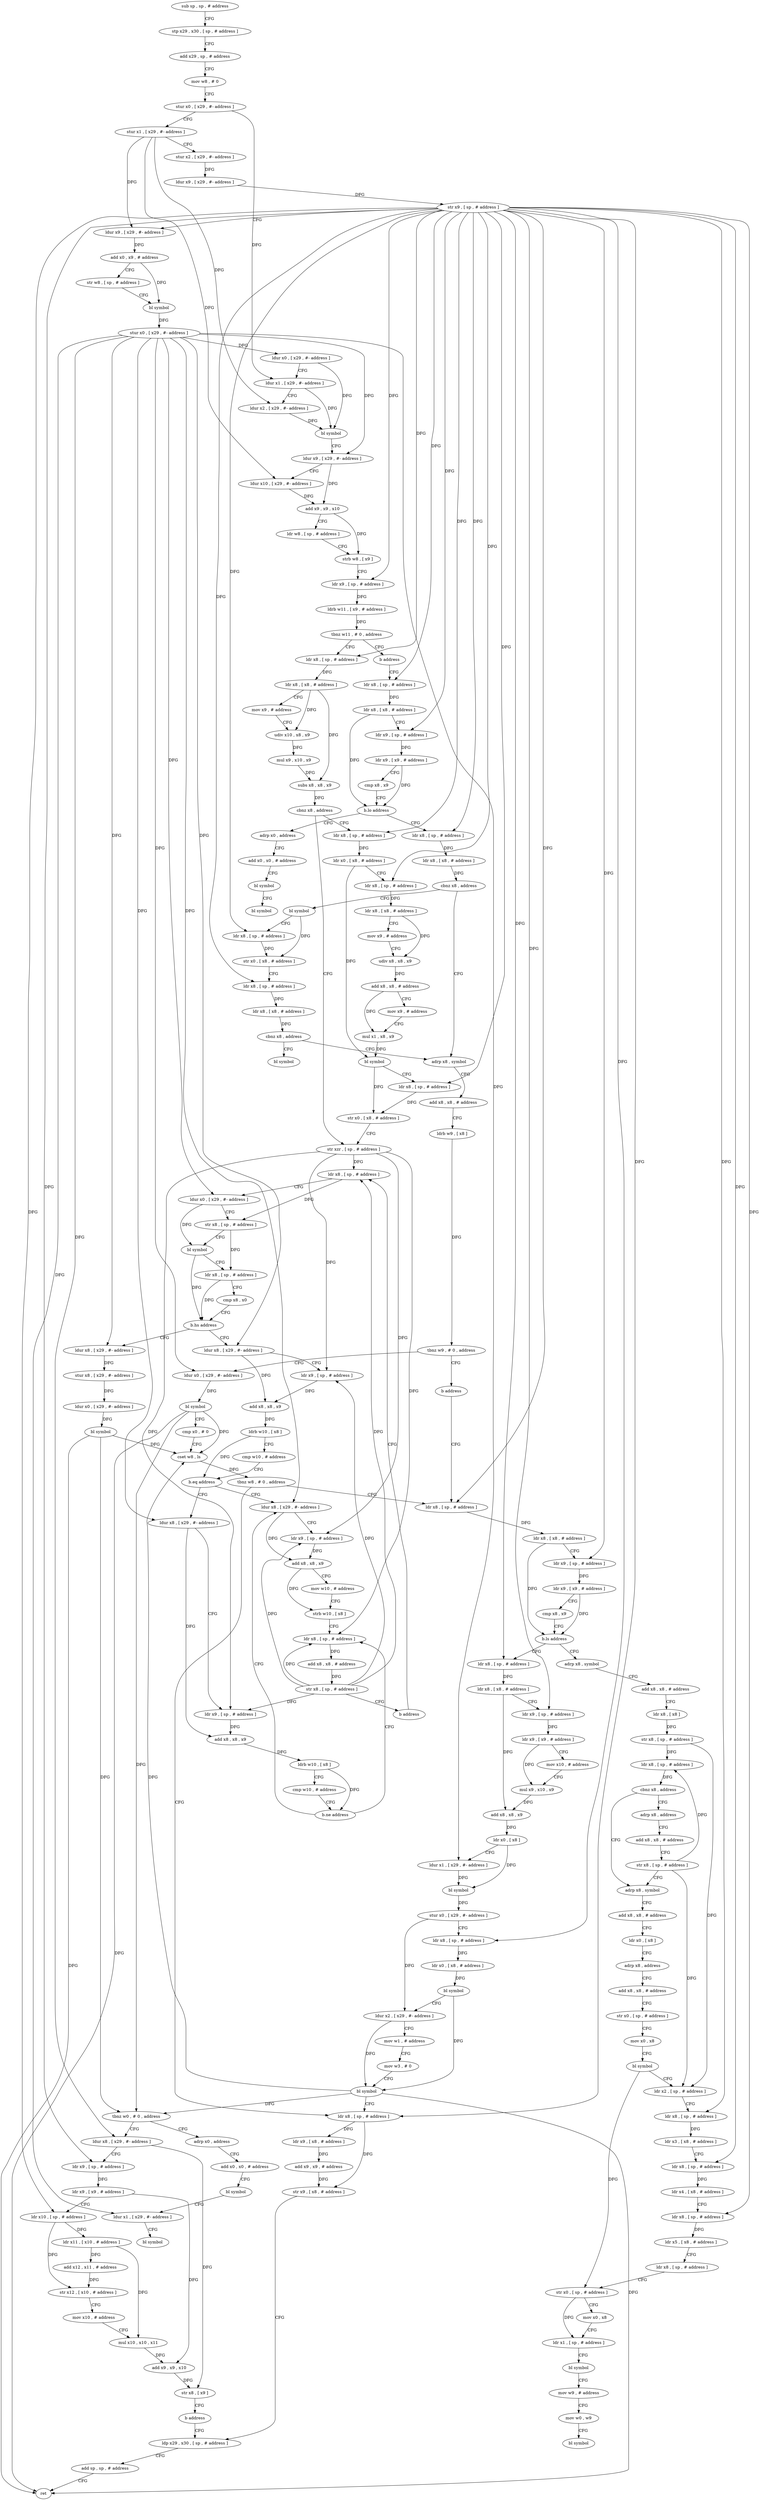 digraph "func" {
"4218484" [label = "sub sp , sp , # address" ]
"4218488" [label = "stp x29 , x30 , [ sp , # address ]" ]
"4218492" [label = "add x29 , sp , # address" ]
"4218496" [label = "mov w8 , # 0" ]
"4218500" [label = "stur x0 , [ x29 , #- address ]" ]
"4218504" [label = "stur x1 , [ x29 , #- address ]" ]
"4218508" [label = "stur x2 , [ x29 , #- address ]" ]
"4218512" [label = "ldur x9 , [ x29 , #- address ]" ]
"4218516" [label = "str x9 , [ sp , # address ]" ]
"4218520" [label = "ldur x9 , [ x29 , #- address ]" ]
"4218524" [label = "add x0 , x9 , # address" ]
"4218528" [label = "str w8 , [ sp , # address ]" ]
"4218532" [label = "bl symbol" ]
"4218536" [label = "stur x0 , [ x29 , #- address ]" ]
"4218540" [label = "ldur x0 , [ x29 , #- address ]" ]
"4218544" [label = "ldur x1 , [ x29 , #- address ]" ]
"4218548" [label = "ldur x2 , [ x29 , #- address ]" ]
"4218552" [label = "bl symbol" ]
"4218556" [label = "ldur x9 , [ x29 , #- address ]" ]
"4218560" [label = "ldur x10 , [ x29 , #- address ]" ]
"4218564" [label = "add x9 , x9 , x10" ]
"4218568" [label = "ldr w8 , [ sp , # address ]" ]
"4218572" [label = "strb w8 , [ x9 ]" ]
"4218576" [label = "ldr x9 , [ sp , # address ]" ]
"4218580" [label = "ldrb w11 , [ x9 , # address ]" ]
"4218584" [label = "tbnz w11 , # 0 , address" ]
"4218592" [label = "ldr x8 , [ sp , # address ]" ]
"4218588" [label = "b address" ]
"4218596" [label = "ldr x8 , [ x8 , # address ]" ]
"4218600" [label = "mov x9 , # address" ]
"4218604" [label = "udiv x10 , x8 , x9" ]
"4218608" [label = "mul x9 , x10 , x9" ]
"4218612" [label = "subs x8 , x8 , x9" ]
"4218616" [label = "cbnz x8 , address" ]
"4218668" [label = "str xzr , [ sp , # address ]" ]
"4218620" [label = "ldr x8 , [ sp , # address ]" ]
"4218872" [label = "ldr x8 , [ sp , # address ]" ]
"4218672" [label = "ldr x8 , [ sp , # address ]" ]
"4218624" [label = "ldr x0 , [ x8 , # address ]" ]
"4218628" [label = "ldr x8 , [ sp , # address ]" ]
"4218632" [label = "ldr x8 , [ x8 , # address ]" ]
"4218636" [label = "mov x9 , # address" ]
"4218640" [label = "udiv x8 , x8 , x9" ]
"4218644" [label = "add x8 , x8 , # address" ]
"4218648" [label = "mov x9 , # address" ]
"4218652" [label = "mul x1 , x8 , x9" ]
"4218656" [label = "bl symbol" ]
"4218660" [label = "ldr x8 , [ sp , # address ]" ]
"4218664" [label = "str x0 , [ x8 , # address ]" ]
"4218876" [label = "ldr x8 , [ x8 , # address ]" ]
"4218880" [label = "ldr x9 , [ sp , # address ]" ]
"4218884" [label = "ldr x9 , [ x9 , # address ]" ]
"4218888" [label = "cmp x8 , x9" ]
"4218892" [label = "b.lo address" ]
"4218912" [label = "ldr x8 , [ sp , # address ]" ]
"4218896" [label = "adrp x0 , address" ]
"4218784" [label = "ldur x8 , [ x29 , #- address ]" ]
"4218788" [label = "stur x8 , [ x29 , #- address ]" ]
"4218792" [label = "ldur x0 , [ x29 , #- address ]" ]
"4218796" [label = "bl symbol" ]
"4218800" [label = "tbnz w0 , # 0 , address" ]
"4218824" [label = "ldur x8 , [ x29 , #- address ]" ]
"4218804" [label = "adrp x0 , address" ]
"4218700" [label = "ldur x8 , [ x29 , #- address ]" ]
"4218704" [label = "ldr x9 , [ sp , # address ]" ]
"4218708" [label = "add x8 , x8 , x9" ]
"4218712" [label = "ldrb w10 , [ x8 ]" ]
"4218716" [label = "cmp w10 , # address" ]
"4218720" [label = "b.eq address" ]
"4218748" [label = "ldur x8 , [ x29 , #- address ]" ]
"4218724" [label = "ldur x8 , [ x29 , #- address ]" ]
"4218916" [label = "ldr x8 , [ x8 , # address ]" ]
"4218920" [label = "cbnz x8 , address" ]
"4218952" [label = "adrp x8 , symbol" ]
"4218924" [label = "bl symbol" ]
"4218900" [label = "add x0 , x0 , # address" ]
"4218904" [label = "bl symbol" ]
"4218908" [label = "bl symbol" ]
"4218828" [label = "ldr x9 , [ sp , # address ]" ]
"4218832" [label = "ldr x9 , [ x9 , # address ]" ]
"4218836" [label = "ldr x10 , [ sp , # address ]" ]
"4218840" [label = "ldr x11 , [ x10 , # address ]" ]
"4218844" [label = "add x12 , x11 , # address" ]
"4218848" [label = "str x12 , [ x10 , # address ]" ]
"4218852" [label = "mov x10 , # address" ]
"4218856" [label = "mul x10 , x10 , x11" ]
"4218860" [label = "add x9 , x9 , x10" ]
"4218864" [label = "str x8 , [ x9 ]" ]
"4218868" [label = "b address" ]
"4219232" [label = "ldp x29 , x30 , [ sp , # address ]" ]
"4218808" [label = "add x0 , x0 , # address" ]
"4218812" [label = "bl symbol" ]
"4218816" [label = "ldur x1 , [ x29 , #- address ]" ]
"4218820" [label = "bl symbol" ]
"4218752" [label = "ldr x9 , [ sp , # address ]" ]
"4218756" [label = "add x8 , x8 , x9" ]
"4218760" [label = "mov w10 , # address" ]
"4218764" [label = "strb w10 , [ x8 ]" ]
"4218768" [label = "ldr x8 , [ sp , # address ]" ]
"4218728" [label = "ldr x9 , [ sp , # address ]" ]
"4218732" [label = "add x8 , x8 , x9" ]
"4218736" [label = "ldrb w10 , [ x8 ]" ]
"4218740" [label = "cmp w10 , # address" ]
"4218744" [label = "b.ne address" ]
"4218956" [label = "add x8 , x8 , # address" ]
"4218960" [label = "ldrb w9 , [ x8 ]" ]
"4218964" [label = "tbnz w9 , # 0 , address" ]
"4218972" [label = "ldur x0 , [ x29 , #- address ]" ]
"4218968" [label = "b address" ]
"4218928" [label = "ldr x8 , [ sp , # address ]" ]
"4218932" [label = "str x0 , [ x8 , # address ]" ]
"4218936" [label = "ldr x8 , [ sp , # address ]" ]
"4218940" [label = "ldr x8 , [ x8 , # address ]" ]
"4218944" [label = "cbnz x8 , address" ]
"4218948" [label = "bl symbol" ]
"4219236" [label = "add sp , sp , # address" ]
"4219240" [label = "ret" ]
"4218676" [label = "ldur x0 , [ x29 , #- address ]" ]
"4218680" [label = "str x8 , [ sp , # address ]" ]
"4218684" [label = "bl symbol" ]
"4218688" [label = "ldr x8 , [ sp , # address ]" ]
"4218692" [label = "cmp x8 , x0" ]
"4218696" [label = "b.hs address" ]
"4218772" [label = "add x8 , x8 , # address" ]
"4218776" [label = "str x8 , [ sp , # address ]" ]
"4218780" [label = "b address" ]
"4218976" [label = "bl symbol" ]
"4218980" [label = "cmp x0 , # 0" ]
"4218984" [label = "cset w8 , ls" ]
"4218988" [label = "tbnz w8 , # 0 , address" ]
"4219216" [label = "ldr x8 , [ sp , # address ]" ]
"4218992" [label = "ldr x8 , [ sp , # address ]" ]
"4219220" [label = "ldr x9 , [ x8 , # address ]" ]
"4219224" [label = "add x9 , x9 , # address" ]
"4219228" [label = "str x9 , [ x8 , # address ]" ]
"4218996" [label = "ldr x8 , [ x8 , # address ]" ]
"4219000" [label = "ldr x9 , [ sp , # address ]" ]
"4219004" [label = "ldr x9 , [ x9 , # address ]" ]
"4219008" [label = "cmp x8 , x9" ]
"4219012" [label = "b.ls address" ]
"4219144" [label = "ldr x8 , [ sp , # address ]" ]
"4219016" [label = "adrp x8 , symbol" ]
"4219148" [label = "ldr x8 , [ x8 , # address ]" ]
"4219152" [label = "ldr x9 , [ sp , # address ]" ]
"4219156" [label = "ldr x9 , [ x9 , # address ]" ]
"4219160" [label = "mov x10 , # address" ]
"4219164" [label = "mul x9 , x10 , x9" ]
"4219168" [label = "add x8 , x8 , x9" ]
"4219172" [label = "ldr x0 , [ x8 ]" ]
"4219176" [label = "ldur x1 , [ x29 , #- address ]" ]
"4219180" [label = "bl symbol" ]
"4219184" [label = "stur x0 , [ x29 , #- address ]" ]
"4219188" [label = "ldr x8 , [ sp , # address ]" ]
"4219192" [label = "ldr x0 , [ x8 , # address ]" ]
"4219196" [label = "bl symbol" ]
"4219200" [label = "ldur x2 , [ x29 , #- address ]" ]
"4219204" [label = "mov w1 , # address" ]
"4219208" [label = "mov w3 , # 0" ]
"4219212" [label = "bl symbol" ]
"4219020" [label = "add x8 , x8 , # address" ]
"4219024" [label = "ldr x8 , [ x8 ]" ]
"4219028" [label = "str x8 , [ sp , # address ]" ]
"4219032" [label = "ldr x8 , [ sp , # address ]" ]
"4219036" [label = "cbnz x8 , address" ]
"4219052" [label = "adrp x8 , symbol" ]
"4219040" [label = "adrp x8 , address" ]
"4219056" [label = "add x8 , x8 , # address" ]
"4219060" [label = "ldr x0 , [ x8 ]" ]
"4219064" [label = "adrp x8 , address" ]
"4219068" [label = "add x8 , x8 , # address" ]
"4219072" [label = "str x0 , [ sp , # address ]" ]
"4219076" [label = "mov x0 , x8" ]
"4219080" [label = "bl symbol" ]
"4219084" [label = "ldr x2 , [ sp , # address ]" ]
"4219088" [label = "ldr x8 , [ sp , # address ]" ]
"4219092" [label = "ldr x3 , [ x8 , # address ]" ]
"4219096" [label = "ldr x8 , [ sp , # address ]" ]
"4219100" [label = "ldr x4 , [ x8 , # address ]" ]
"4219104" [label = "ldr x8 , [ sp , # address ]" ]
"4219108" [label = "ldr x5 , [ x8 , # address ]" ]
"4219112" [label = "ldr x8 , [ sp , # address ]" ]
"4219116" [label = "str x0 , [ sp , # address ]" ]
"4219120" [label = "mov x0 , x8" ]
"4219124" [label = "ldr x1 , [ sp , # address ]" ]
"4219128" [label = "bl symbol" ]
"4219132" [label = "mov w9 , # address" ]
"4219136" [label = "mov w0 , w9" ]
"4219140" [label = "bl symbol" ]
"4219044" [label = "add x8 , x8 , # address" ]
"4219048" [label = "str x8 , [ sp , # address ]" ]
"4218484" -> "4218488" [ label = "CFG" ]
"4218488" -> "4218492" [ label = "CFG" ]
"4218492" -> "4218496" [ label = "CFG" ]
"4218496" -> "4218500" [ label = "CFG" ]
"4218500" -> "4218504" [ label = "CFG" ]
"4218500" -> "4218544" [ label = "DFG" ]
"4218504" -> "4218508" [ label = "CFG" ]
"4218504" -> "4218520" [ label = "DFG" ]
"4218504" -> "4218548" [ label = "DFG" ]
"4218504" -> "4218560" [ label = "DFG" ]
"4218508" -> "4218512" [ label = "DFG" ]
"4218512" -> "4218516" [ label = "DFG" ]
"4218516" -> "4218520" [ label = "CFG" ]
"4218516" -> "4218576" [ label = "DFG" ]
"4218516" -> "4218592" [ label = "DFG" ]
"4218516" -> "4218620" [ label = "DFG" ]
"4218516" -> "4218628" [ label = "DFG" ]
"4218516" -> "4218660" [ label = "DFG" ]
"4218516" -> "4218872" [ label = "DFG" ]
"4218516" -> "4218880" [ label = "DFG" ]
"4218516" -> "4218912" [ label = "DFG" ]
"4218516" -> "4218928" [ label = "DFG" ]
"4218516" -> "4218936" [ label = "DFG" ]
"4218516" -> "4218828" [ label = "DFG" ]
"4218516" -> "4218836" [ label = "DFG" ]
"4218516" -> "4218992" [ label = "DFG" ]
"4218516" -> "4219000" [ label = "DFG" ]
"4218516" -> "4219144" [ label = "DFG" ]
"4218516" -> "4219152" [ label = "DFG" ]
"4218516" -> "4219188" [ label = "DFG" ]
"4218516" -> "4219216" [ label = "DFG" ]
"4218516" -> "4219088" [ label = "DFG" ]
"4218516" -> "4219096" [ label = "DFG" ]
"4218516" -> "4219104" [ label = "DFG" ]
"4218520" -> "4218524" [ label = "DFG" ]
"4218524" -> "4218528" [ label = "CFG" ]
"4218524" -> "4218532" [ label = "DFG" ]
"4218528" -> "4218532" [ label = "CFG" ]
"4218532" -> "4218536" [ label = "DFG" ]
"4218536" -> "4218540" [ label = "DFG" ]
"4218536" -> "4218556" [ label = "DFG" ]
"4218536" -> "4218676" [ label = "DFG" ]
"4218536" -> "4218784" [ label = "DFG" ]
"4218536" -> "4218700" [ label = "DFG" ]
"4218536" -> "4218824" [ label = "DFG" ]
"4218536" -> "4218816" [ label = "DFG" ]
"4218536" -> "4218748" [ label = "DFG" ]
"4218536" -> "4218724" [ label = "DFG" ]
"4218536" -> "4218972" [ label = "DFG" ]
"4218536" -> "4219176" [ label = "DFG" ]
"4218540" -> "4218544" [ label = "CFG" ]
"4218540" -> "4218552" [ label = "DFG" ]
"4218544" -> "4218548" [ label = "CFG" ]
"4218544" -> "4218552" [ label = "DFG" ]
"4218548" -> "4218552" [ label = "DFG" ]
"4218552" -> "4218556" [ label = "CFG" ]
"4218556" -> "4218560" [ label = "CFG" ]
"4218556" -> "4218564" [ label = "DFG" ]
"4218560" -> "4218564" [ label = "DFG" ]
"4218564" -> "4218568" [ label = "CFG" ]
"4218564" -> "4218572" [ label = "DFG" ]
"4218568" -> "4218572" [ label = "CFG" ]
"4218572" -> "4218576" [ label = "CFG" ]
"4218576" -> "4218580" [ label = "DFG" ]
"4218580" -> "4218584" [ label = "DFG" ]
"4218584" -> "4218592" [ label = "CFG" ]
"4218584" -> "4218588" [ label = "CFG" ]
"4218592" -> "4218596" [ label = "DFG" ]
"4218588" -> "4218872" [ label = "CFG" ]
"4218596" -> "4218600" [ label = "CFG" ]
"4218596" -> "4218604" [ label = "DFG" ]
"4218596" -> "4218612" [ label = "DFG" ]
"4218600" -> "4218604" [ label = "CFG" ]
"4218604" -> "4218608" [ label = "DFG" ]
"4218608" -> "4218612" [ label = "DFG" ]
"4218612" -> "4218616" [ label = "DFG" ]
"4218616" -> "4218668" [ label = "CFG" ]
"4218616" -> "4218620" [ label = "CFG" ]
"4218668" -> "4218672" [ label = "DFG" ]
"4218668" -> "4218704" [ label = "DFG" ]
"4218668" -> "4218752" [ label = "DFG" ]
"4218668" -> "4218728" [ label = "DFG" ]
"4218668" -> "4218768" [ label = "DFG" ]
"4218620" -> "4218624" [ label = "DFG" ]
"4218872" -> "4218876" [ label = "DFG" ]
"4218672" -> "4218676" [ label = "CFG" ]
"4218672" -> "4218680" [ label = "DFG" ]
"4218624" -> "4218628" [ label = "CFG" ]
"4218624" -> "4218656" [ label = "DFG" ]
"4218628" -> "4218632" [ label = "DFG" ]
"4218632" -> "4218636" [ label = "CFG" ]
"4218632" -> "4218640" [ label = "DFG" ]
"4218636" -> "4218640" [ label = "CFG" ]
"4218640" -> "4218644" [ label = "DFG" ]
"4218644" -> "4218648" [ label = "CFG" ]
"4218644" -> "4218652" [ label = "DFG" ]
"4218648" -> "4218652" [ label = "CFG" ]
"4218652" -> "4218656" [ label = "DFG" ]
"4218656" -> "4218660" [ label = "CFG" ]
"4218656" -> "4218664" [ label = "DFG" ]
"4218660" -> "4218664" [ label = "DFG" ]
"4218664" -> "4218668" [ label = "CFG" ]
"4218876" -> "4218880" [ label = "CFG" ]
"4218876" -> "4218892" [ label = "DFG" ]
"4218880" -> "4218884" [ label = "DFG" ]
"4218884" -> "4218888" [ label = "CFG" ]
"4218884" -> "4218892" [ label = "DFG" ]
"4218888" -> "4218892" [ label = "CFG" ]
"4218892" -> "4218912" [ label = "CFG" ]
"4218892" -> "4218896" [ label = "CFG" ]
"4218912" -> "4218916" [ label = "DFG" ]
"4218896" -> "4218900" [ label = "CFG" ]
"4218784" -> "4218788" [ label = "DFG" ]
"4218788" -> "4218792" [ label = "DFG" ]
"4218792" -> "4218796" [ label = "DFG" ]
"4218796" -> "4218800" [ label = "DFG" ]
"4218796" -> "4218984" [ label = "DFG" ]
"4218796" -> "4219240" [ label = "DFG" ]
"4218800" -> "4218824" [ label = "CFG" ]
"4218800" -> "4218804" [ label = "CFG" ]
"4218824" -> "4218828" [ label = "CFG" ]
"4218824" -> "4218864" [ label = "DFG" ]
"4218804" -> "4218808" [ label = "CFG" ]
"4218700" -> "4218704" [ label = "CFG" ]
"4218700" -> "4218708" [ label = "DFG" ]
"4218704" -> "4218708" [ label = "DFG" ]
"4218708" -> "4218712" [ label = "DFG" ]
"4218712" -> "4218716" [ label = "CFG" ]
"4218712" -> "4218720" [ label = "DFG" ]
"4218716" -> "4218720" [ label = "CFG" ]
"4218720" -> "4218748" [ label = "CFG" ]
"4218720" -> "4218724" [ label = "CFG" ]
"4218748" -> "4218752" [ label = "CFG" ]
"4218748" -> "4218756" [ label = "DFG" ]
"4218724" -> "4218728" [ label = "CFG" ]
"4218724" -> "4218732" [ label = "DFG" ]
"4218916" -> "4218920" [ label = "DFG" ]
"4218920" -> "4218952" [ label = "CFG" ]
"4218920" -> "4218924" [ label = "CFG" ]
"4218952" -> "4218956" [ label = "CFG" ]
"4218924" -> "4218928" [ label = "CFG" ]
"4218924" -> "4218932" [ label = "DFG" ]
"4218900" -> "4218904" [ label = "CFG" ]
"4218904" -> "4218908" [ label = "CFG" ]
"4218828" -> "4218832" [ label = "DFG" ]
"4218832" -> "4218836" [ label = "CFG" ]
"4218832" -> "4218860" [ label = "DFG" ]
"4218836" -> "4218840" [ label = "DFG" ]
"4218836" -> "4218848" [ label = "DFG" ]
"4218840" -> "4218844" [ label = "DFG" ]
"4218840" -> "4218856" [ label = "DFG" ]
"4218844" -> "4218848" [ label = "DFG" ]
"4218848" -> "4218852" [ label = "CFG" ]
"4218852" -> "4218856" [ label = "CFG" ]
"4218856" -> "4218860" [ label = "DFG" ]
"4218860" -> "4218864" [ label = "DFG" ]
"4218864" -> "4218868" [ label = "CFG" ]
"4218868" -> "4219232" [ label = "CFG" ]
"4219232" -> "4219236" [ label = "CFG" ]
"4218808" -> "4218812" [ label = "CFG" ]
"4218812" -> "4218816" [ label = "CFG" ]
"4218816" -> "4218820" [ label = "CFG" ]
"4218752" -> "4218756" [ label = "DFG" ]
"4218756" -> "4218760" [ label = "CFG" ]
"4218756" -> "4218764" [ label = "DFG" ]
"4218760" -> "4218764" [ label = "CFG" ]
"4218764" -> "4218768" [ label = "CFG" ]
"4218768" -> "4218772" [ label = "DFG" ]
"4218728" -> "4218732" [ label = "DFG" ]
"4218732" -> "4218736" [ label = "DFG" ]
"4218736" -> "4218740" [ label = "CFG" ]
"4218736" -> "4218744" [ label = "DFG" ]
"4218740" -> "4218744" [ label = "CFG" ]
"4218744" -> "4218768" [ label = "CFG" ]
"4218744" -> "4218748" [ label = "CFG" ]
"4218956" -> "4218960" [ label = "CFG" ]
"4218960" -> "4218964" [ label = "DFG" ]
"4218964" -> "4218972" [ label = "CFG" ]
"4218964" -> "4218968" [ label = "CFG" ]
"4218972" -> "4218976" [ label = "DFG" ]
"4218968" -> "4218992" [ label = "CFG" ]
"4218928" -> "4218932" [ label = "DFG" ]
"4218932" -> "4218936" [ label = "CFG" ]
"4218936" -> "4218940" [ label = "DFG" ]
"4218940" -> "4218944" [ label = "DFG" ]
"4218944" -> "4218952" [ label = "CFG" ]
"4218944" -> "4218948" [ label = "CFG" ]
"4219236" -> "4219240" [ label = "CFG" ]
"4218676" -> "4218680" [ label = "CFG" ]
"4218676" -> "4218684" [ label = "DFG" ]
"4218680" -> "4218684" [ label = "CFG" ]
"4218680" -> "4218688" [ label = "DFG" ]
"4218684" -> "4218688" [ label = "CFG" ]
"4218684" -> "4218696" [ label = "DFG" ]
"4218688" -> "4218692" [ label = "CFG" ]
"4218688" -> "4218696" [ label = "DFG" ]
"4218692" -> "4218696" [ label = "CFG" ]
"4218696" -> "4218784" [ label = "CFG" ]
"4218696" -> "4218700" [ label = "CFG" ]
"4218772" -> "4218776" [ label = "DFG" ]
"4218776" -> "4218780" [ label = "CFG" ]
"4218776" -> "4218672" [ label = "DFG" ]
"4218776" -> "4218704" [ label = "DFG" ]
"4218776" -> "4218752" [ label = "DFG" ]
"4218776" -> "4218728" [ label = "DFG" ]
"4218776" -> "4218768" [ label = "DFG" ]
"4218780" -> "4218672" [ label = "CFG" ]
"4218976" -> "4218980" [ label = "CFG" ]
"4218976" -> "4218800" [ label = "DFG" ]
"4218976" -> "4218984" [ label = "DFG" ]
"4218976" -> "4219240" [ label = "DFG" ]
"4218980" -> "4218984" [ label = "CFG" ]
"4218984" -> "4218988" [ label = "DFG" ]
"4218988" -> "4219216" [ label = "CFG" ]
"4218988" -> "4218992" [ label = "CFG" ]
"4219216" -> "4219220" [ label = "DFG" ]
"4219216" -> "4219228" [ label = "DFG" ]
"4218992" -> "4218996" [ label = "DFG" ]
"4219220" -> "4219224" [ label = "DFG" ]
"4219224" -> "4219228" [ label = "DFG" ]
"4219228" -> "4219232" [ label = "CFG" ]
"4218996" -> "4219000" [ label = "CFG" ]
"4218996" -> "4219012" [ label = "DFG" ]
"4219000" -> "4219004" [ label = "DFG" ]
"4219004" -> "4219008" [ label = "CFG" ]
"4219004" -> "4219012" [ label = "DFG" ]
"4219008" -> "4219012" [ label = "CFG" ]
"4219012" -> "4219144" [ label = "CFG" ]
"4219012" -> "4219016" [ label = "CFG" ]
"4219144" -> "4219148" [ label = "DFG" ]
"4219016" -> "4219020" [ label = "CFG" ]
"4219148" -> "4219152" [ label = "CFG" ]
"4219148" -> "4219168" [ label = "DFG" ]
"4219152" -> "4219156" [ label = "DFG" ]
"4219156" -> "4219160" [ label = "CFG" ]
"4219156" -> "4219164" [ label = "DFG" ]
"4219160" -> "4219164" [ label = "CFG" ]
"4219164" -> "4219168" [ label = "DFG" ]
"4219168" -> "4219172" [ label = "DFG" ]
"4219172" -> "4219176" [ label = "CFG" ]
"4219172" -> "4219180" [ label = "DFG" ]
"4219176" -> "4219180" [ label = "DFG" ]
"4219180" -> "4219184" [ label = "DFG" ]
"4219184" -> "4219188" [ label = "CFG" ]
"4219184" -> "4219200" [ label = "DFG" ]
"4219188" -> "4219192" [ label = "DFG" ]
"4219192" -> "4219196" [ label = "DFG" ]
"4219196" -> "4219200" [ label = "CFG" ]
"4219196" -> "4219212" [ label = "DFG" ]
"4219200" -> "4219204" [ label = "CFG" ]
"4219200" -> "4219212" [ label = "DFG" ]
"4219204" -> "4219208" [ label = "CFG" ]
"4219208" -> "4219212" [ label = "CFG" ]
"4219212" -> "4219216" [ label = "CFG" ]
"4219212" -> "4218800" [ label = "DFG" ]
"4219212" -> "4218984" [ label = "DFG" ]
"4219212" -> "4219240" [ label = "DFG" ]
"4219020" -> "4219024" [ label = "CFG" ]
"4219024" -> "4219028" [ label = "DFG" ]
"4219028" -> "4219032" [ label = "DFG" ]
"4219028" -> "4219084" [ label = "DFG" ]
"4219032" -> "4219036" [ label = "DFG" ]
"4219036" -> "4219052" [ label = "CFG" ]
"4219036" -> "4219040" [ label = "CFG" ]
"4219052" -> "4219056" [ label = "CFG" ]
"4219040" -> "4219044" [ label = "CFG" ]
"4219056" -> "4219060" [ label = "CFG" ]
"4219060" -> "4219064" [ label = "CFG" ]
"4219064" -> "4219068" [ label = "CFG" ]
"4219068" -> "4219072" [ label = "CFG" ]
"4219072" -> "4219076" [ label = "CFG" ]
"4219076" -> "4219080" [ label = "CFG" ]
"4219080" -> "4219084" [ label = "CFG" ]
"4219080" -> "4219116" [ label = "DFG" ]
"4219084" -> "4219088" [ label = "CFG" ]
"4219088" -> "4219092" [ label = "DFG" ]
"4219092" -> "4219096" [ label = "CFG" ]
"4219096" -> "4219100" [ label = "DFG" ]
"4219100" -> "4219104" [ label = "CFG" ]
"4219104" -> "4219108" [ label = "DFG" ]
"4219108" -> "4219112" [ label = "CFG" ]
"4219112" -> "4219116" [ label = "CFG" ]
"4219116" -> "4219120" [ label = "CFG" ]
"4219116" -> "4219124" [ label = "DFG" ]
"4219120" -> "4219124" [ label = "CFG" ]
"4219124" -> "4219128" [ label = "CFG" ]
"4219128" -> "4219132" [ label = "CFG" ]
"4219132" -> "4219136" [ label = "CFG" ]
"4219136" -> "4219140" [ label = "CFG" ]
"4219044" -> "4219048" [ label = "CFG" ]
"4219048" -> "4219052" [ label = "CFG" ]
"4219048" -> "4219032" [ label = "DFG" ]
"4219048" -> "4219084" [ label = "DFG" ]
}

